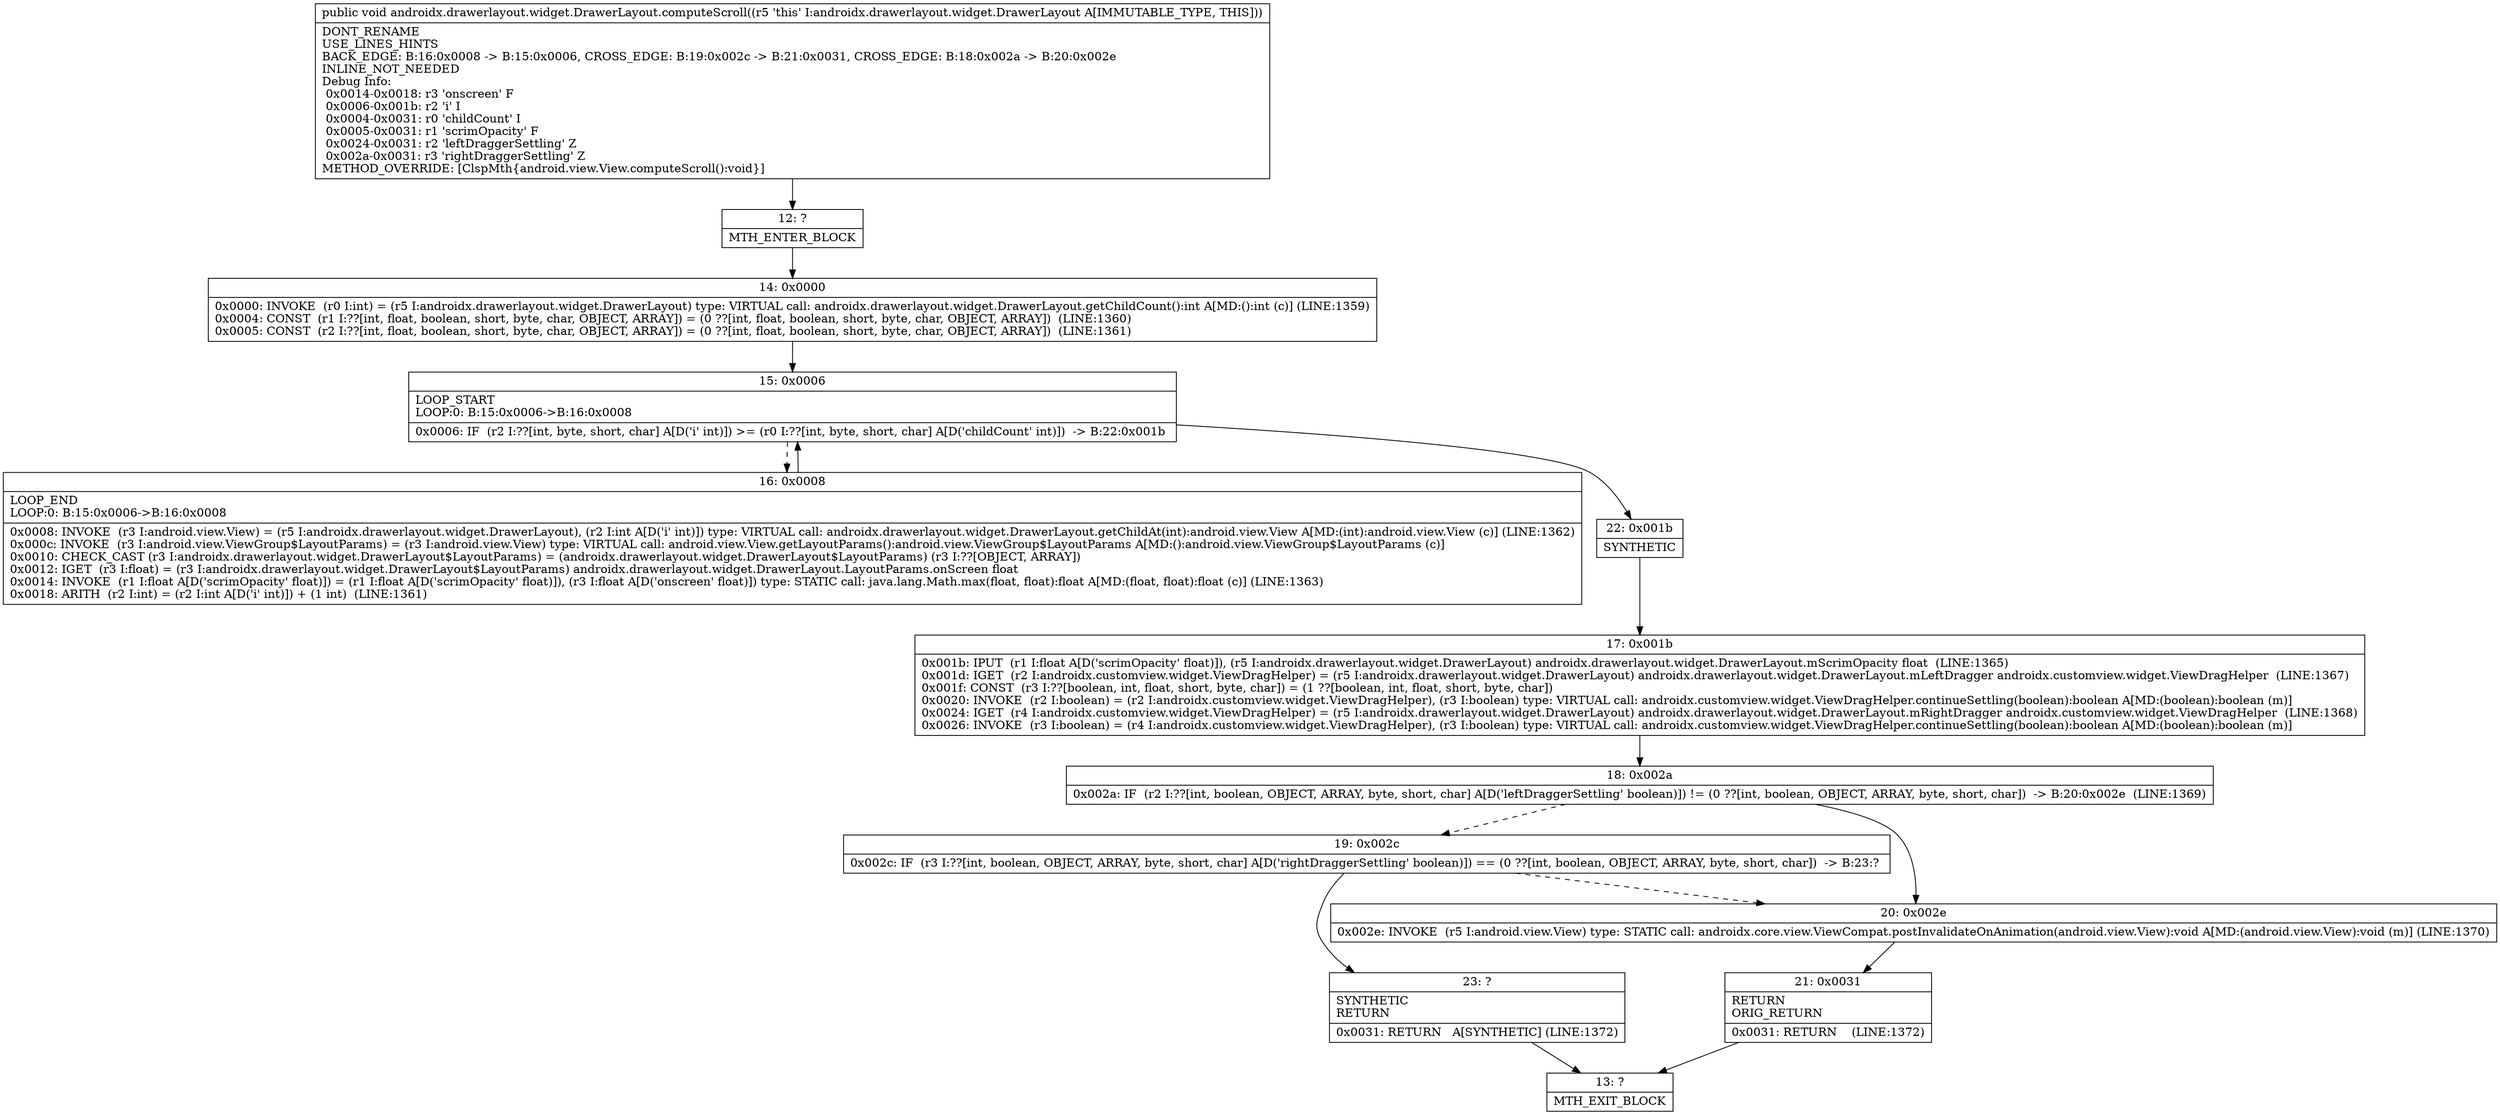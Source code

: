 digraph "CFG forandroidx.drawerlayout.widget.DrawerLayout.computeScroll()V" {
Node_12 [shape=record,label="{12\:\ ?|MTH_ENTER_BLOCK\l}"];
Node_14 [shape=record,label="{14\:\ 0x0000|0x0000: INVOKE  (r0 I:int) = (r5 I:androidx.drawerlayout.widget.DrawerLayout) type: VIRTUAL call: androidx.drawerlayout.widget.DrawerLayout.getChildCount():int A[MD:():int (c)] (LINE:1359)\l0x0004: CONST  (r1 I:??[int, float, boolean, short, byte, char, OBJECT, ARRAY]) = (0 ??[int, float, boolean, short, byte, char, OBJECT, ARRAY])  (LINE:1360)\l0x0005: CONST  (r2 I:??[int, float, boolean, short, byte, char, OBJECT, ARRAY]) = (0 ??[int, float, boolean, short, byte, char, OBJECT, ARRAY])  (LINE:1361)\l}"];
Node_15 [shape=record,label="{15\:\ 0x0006|LOOP_START\lLOOP:0: B:15:0x0006\-\>B:16:0x0008\l|0x0006: IF  (r2 I:??[int, byte, short, char] A[D('i' int)]) \>= (r0 I:??[int, byte, short, char] A[D('childCount' int)])  \-\> B:22:0x001b \l}"];
Node_16 [shape=record,label="{16\:\ 0x0008|LOOP_END\lLOOP:0: B:15:0x0006\-\>B:16:0x0008\l|0x0008: INVOKE  (r3 I:android.view.View) = (r5 I:androidx.drawerlayout.widget.DrawerLayout), (r2 I:int A[D('i' int)]) type: VIRTUAL call: androidx.drawerlayout.widget.DrawerLayout.getChildAt(int):android.view.View A[MD:(int):android.view.View (c)] (LINE:1362)\l0x000c: INVOKE  (r3 I:android.view.ViewGroup$LayoutParams) = (r3 I:android.view.View) type: VIRTUAL call: android.view.View.getLayoutParams():android.view.ViewGroup$LayoutParams A[MD:():android.view.ViewGroup$LayoutParams (c)]\l0x0010: CHECK_CAST (r3 I:androidx.drawerlayout.widget.DrawerLayout$LayoutParams) = (androidx.drawerlayout.widget.DrawerLayout$LayoutParams) (r3 I:??[OBJECT, ARRAY]) \l0x0012: IGET  (r3 I:float) = (r3 I:androidx.drawerlayout.widget.DrawerLayout$LayoutParams) androidx.drawerlayout.widget.DrawerLayout.LayoutParams.onScreen float \l0x0014: INVOKE  (r1 I:float A[D('scrimOpacity' float)]) = (r1 I:float A[D('scrimOpacity' float)]), (r3 I:float A[D('onscreen' float)]) type: STATIC call: java.lang.Math.max(float, float):float A[MD:(float, float):float (c)] (LINE:1363)\l0x0018: ARITH  (r2 I:int) = (r2 I:int A[D('i' int)]) + (1 int)  (LINE:1361)\l}"];
Node_22 [shape=record,label="{22\:\ 0x001b|SYNTHETIC\l}"];
Node_17 [shape=record,label="{17\:\ 0x001b|0x001b: IPUT  (r1 I:float A[D('scrimOpacity' float)]), (r5 I:androidx.drawerlayout.widget.DrawerLayout) androidx.drawerlayout.widget.DrawerLayout.mScrimOpacity float  (LINE:1365)\l0x001d: IGET  (r2 I:androidx.customview.widget.ViewDragHelper) = (r5 I:androidx.drawerlayout.widget.DrawerLayout) androidx.drawerlayout.widget.DrawerLayout.mLeftDragger androidx.customview.widget.ViewDragHelper  (LINE:1367)\l0x001f: CONST  (r3 I:??[boolean, int, float, short, byte, char]) = (1 ??[boolean, int, float, short, byte, char]) \l0x0020: INVOKE  (r2 I:boolean) = (r2 I:androidx.customview.widget.ViewDragHelper), (r3 I:boolean) type: VIRTUAL call: androidx.customview.widget.ViewDragHelper.continueSettling(boolean):boolean A[MD:(boolean):boolean (m)]\l0x0024: IGET  (r4 I:androidx.customview.widget.ViewDragHelper) = (r5 I:androidx.drawerlayout.widget.DrawerLayout) androidx.drawerlayout.widget.DrawerLayout.mRightDragger androidx.customview.widget.ViewDragHelper  (LINE:1368)\l0x0026: INVOKE  (r3 I:boolean) = (r4 I:androidx.customview.widget.ViewDragHelper), (r3 I:boolean) type: VIRTUAL call: androidx.customview.widget.ViewDragHelper.continueSettling(boolean):boolean A[MD:(boolean):boolean (m)]\l}"];
Node_18 [shape=record,label="{18\:\ 0x002a|0x002a: IF  (r2 I:??[int, boolean, OBJECT, ARRAY, byte, short, char] A[D('leftDraggerSettling' boolean)]) != (0 ??[int, boolean, OBJECT, ARRAY, byte, short, char])  \-\> B:20:0x002e  (LINE:1369)\l}"];
Node_19 [shape=record,label="{19\:\ 0x002c|0x002c: IF  (r3 I:??[int, boolean, OBJECT, ARRAY, byte, short, char] A[D('rightDraggerSettling' boolean)]) == (0 ??[int, boolean, OBJECT, ARRAY, byte, short, char])  \-\> B:23:? \l}"];
Node_23 [shape=record,label="{23\:\ ?|SYNTHETIC\lRETURN\l|0x0031: RETURN   A[SYNTHETIC] (LINE:1372)\l}"];
Node_13 [shape=record,label="{13\:\ ?|MTH_EXIT_BLOCK\l}"];
Node_20 [shape=record,label="{20\:\ 0x002e|0x002e: INVOKE  (r5 I:android.view.View) type: STATIC call: androidx.core.view.ViewCompat.postInvalidateOnAnimation(android.view.View):void A[MD:(android.view.View):void (m)] (LINE:1370)\l}"];
Node_21 [shape=record,label="{21\:\ 0x0031|RETURN\lORIG_RETURN\l|0x0031: RETURN    (LINE:1372)\l}"];
MethodNode[shape=record,label="{public void androidx.drawerlayout.widget.DrawerLayout.computeScroll((r5 'this' I:androidx.drawerlayout.widget.DrawerLayout A[IMMUTABLE_TYPE, THIS]))  | DONT_RENAME\lUSE_LINES_HINTS\lBACK_EDGE: B:16:0x0008 \-\> B:15:0x0006, CROSS_EDGE: B:19:0x002c \-\> B:21:0x0031, CROSS_EDGE: B:18:0x002a \-\> B:20:0x002e\lINLINE_NOT_NEEDED\lDebug Info:\l  0x0014\-0x0018: r3 'onscreen' F\l  0x0006\-0x001b: r2 'i' I\l  0x0004\-0x0031: r0 'childCount' I\l  0x0005\-0x0031: r1 'scrimOpacity' F\l  0x0024\-0x0031: r2 'leftDraggerSettling' Z\l  0x002a\-0x0031: r3 'rightDraggerSettling' Z\lMETHOD_OVERRIDE: [ClspMth\{android.view.View.computeScroll():void\}]\l}"];
MethodNode -> Node_12;Node_12 -> Node_14;
Node_14 -> Node_15;
Node_15 -> Node_16[style=dashed];
Node_15 -> Node_22;
Node_16 -> Node_15;
Node_22 -> Node_17;
Node_17 -> Node_18;
Node_18 -> Node_19[style=dashed];
Node_18 -> Node_20;
Node_19 -> Node_20[style=dashed];
Node_19 -> Node_23;
Node_23 -> Node_13;
Node_20 -> Node_21;
Node_21 -> Node_13;
}

